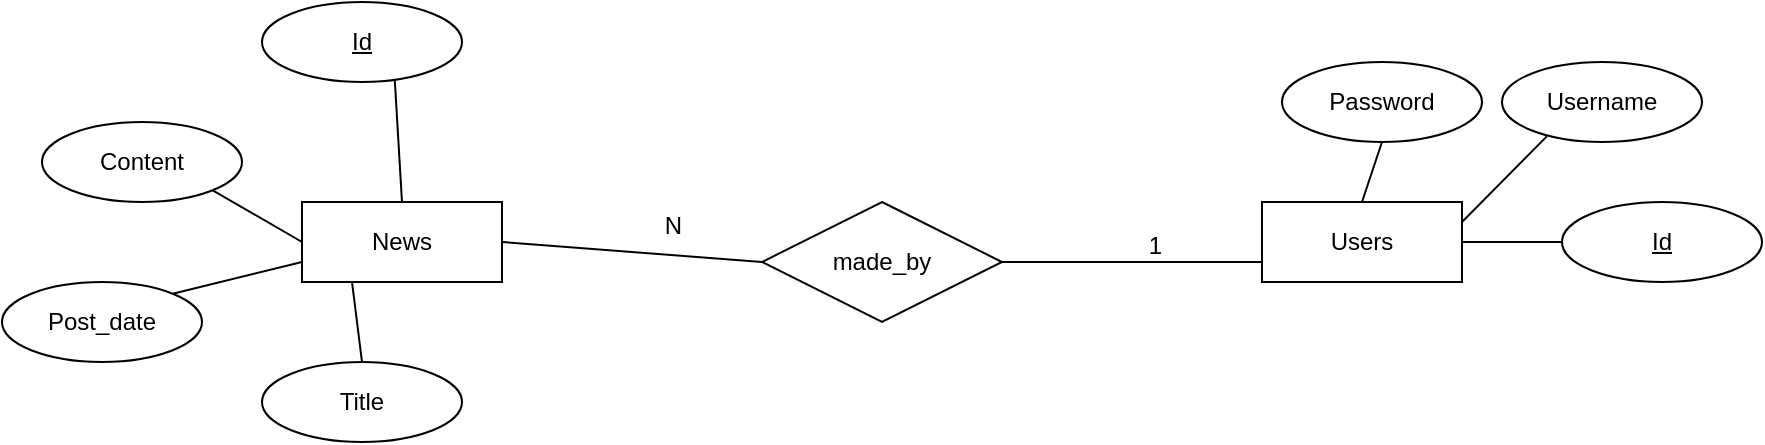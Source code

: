 <mxfile>
    <diagram id="HnzbvxUGTDoVQF216Ndg" name="Post-1">
        <mxGraphModel dx="1922" dy="576" grid="1" gridSize="10" guides="1" tooltips="1" connect="1" arrows="1" fold="1" post="1" postScale="1" postWidth="850" postHeight="1100" math="0" shadow="0">
            <root>
                <mxCell id="0"/>
                <mxCell id="1" parent="0"/>
                <mxCell id="3" value="News" style="whiteSpace=wrap;html=1;align=center;" vertex="1" parent="1">
                    <mxGeometry x="60" y="160" width="100" height="40" as="geometry"/>
                </mxCell>
                <mxCell id="4" value="Users" style="whiteSpace=wrap;html=1;align=center;" vertex="1" parent="1">
                    <mxGeometry x="540" y="160" width="100" height="40" as="geometry"/>
                </mxCell>
                <mxCell id="5" value="made_by" style="shape=rhombus;perimeter=rhombusPerimeter;whiteSpace=wrap;html=1;align=center;" vertex="1" parent="1">
                    <mxGeometry x="290" y="160" width="120" height="60" as="geometry"/>
                </mxCell>
                <mxCell id="7" value="" style="endArrow=none;html=1;rounded=0;exitX=1;exitY=0.5;exitDx=0;exitDy=0;entryX=0;entryY=0.5;entryDx=0;entryDy=0;" edge="1" parent="1" source="3" target="5">
                    <mxGeometry relative="1" as="geometry">
                        <mxPoint x="280" y="300" as="sourcePoint"/>
                        <mxPoint x="440" y="300" as="targetPoint"/>
                    </mxGeometry>
                </mxCell>
                <mxCell id="8" value="N" style="resizable=0;html=1;align=right;verticalAlign=bottom;" connectable="0" vertex="1" parent="7">
                    <mxGeometry x="1" relative="1" as="geometry">
                        <mxPoint x="-40" y="-10" as="offset"/>
                    </mxGeometry>
                </mxCell>
                <mxCell id="9" value="" style="endArrow=none;html=1;rounded=0;exitX=1;exitY=0.5;exitDx=0;exitDy=0;entryX=0;entryY=0.75;entryDx=0;entryDy=0;" edge="1" parent="1" source="5" target="4">
                    <mxGeometry relative="1" as="geometry">
                        <mxPoint x="410" y="200" as="sourcePoint"/>
                        <mxPoint x="540" y="210" as="targetPoint"/>
                    </mxGeometry>
                </mxCell>
                <mxCell id="10" value="1" style="resizable=0;html=1;align=right;verticalAlign=bottom;" connectable="0" vertex="1" parent="9">
                    <mxGeometry x="1" relative="1" as="geometry">
                        <mxPoint x="-50" as="offset"/>
                    </mxGeometry>
                </mxCell>
                <mxCell id="11" value="Post_date" style="ellipse;whiteSpace=wrap;html=1;align=center;" vertex="1" parent="1">
                    <mxGeometry x="-90" y="200" width="100" height="40" as="geometry"/>
                </mxCell>
                <mxCell id="13" value="Id" style="ellipse;whiteSpace=wrap;html=1;align=center;fontStyle=4" vertex="1" parent="1">
                    <mxGeometry x="690" y="160" width="100" height="40" as="geometry"/>
                </mxCell>
                <mxCell id="14" value="Username" style="ellipse;whiteSpace=wrap;html=1;align=center;" vertex="1" parent="1">
                    <mxGeometry x="660" y="90" width="100" height="40" as="geometry"/>
                </mxCell>
                <mxCell id="15" value="Password" style="ellipse;whiteSpace=wrap;html=1;align=center;" vertex="1" parent="1">
                    <mxGeometry x="550" y="90" width="100" height="40" as="geometry"/>
                </mxCell>
                <mxCell id="16" value="Id" style="ellipse;whiteSpace=wrap;html=1;align=center;fontStyle=4" vertex="1" parent="1">
                    <mxGeometry x="40" y="60" width="100" height="40" as="geometry"/>
                </mxCell>
                <mxCell id="19" value="Content" style="ellipse;whiteSpace=wrap;html=1;align=center;" vertex="1" parent="1">
                    <mxGeometry x="-70" y="120" width="100" height="40" as="geometry"/>
                </mxCell>
                <mxCell id="20" value="Title" style="ellipse;whiteSpace=wrap;html=1;align=center;" vertex="1" parent="1">
                    <mxGeometry x="40" y="240" width="100" height="40" as="geometry"/>
                </mxCell>
                <mxCell id="22" value="" style="endArrow=none;html=1;rounded=0;exitX=0.664;exitY=0.98;exitDx=0;exitDy=0;entryX=0.5;entryY=0;entryDx=0;entryDy=0;exitPerimeter=0;" edge="1" parent="1" source="16" target="3">
                    <mxGeometry relative="1" as="geometry">
                        <mxPoint x="170" y="190" as="sourcePoint"/>
                        <mxPoint x="300" y="200" as="targetPoint"/>
                    </mxGeometry>
                </mxCell>
                <mxCell id="24" value="" style="endArrow=none;html=1;rounded=0;exitX=1;exitY=1;exitDx=0;exitDy=0;entryX=0;entryY=0.5;entryDx=0;entryDy=0;" edge="1" parent="1" source="19" target="3">
                    <mxGeometry relative="1" as="geometry">
                        <mxPoint x="116.4" y="109.2" as="sourcePoint"/>
                        <mxPoint x="120" y="170" as="targetPoint"/>
                    </mxGeometry>
                </mxCell>
                <mxCell id="26" value="" style="endArrow=none;html=1;rounded=0;exitX=1;exitY=0;exitDx=0;exitDy=0;entryX=0;entryY=0.75;entryDx=0;entryDy=0;" edge="1" parent="1" source="11" target="3">
                    <mxGeometry relative="1" as="geometry">
                        <mxPoint x="25.355" y="164.142" as="sourcePoint"/>
                        <mxPoint x="70" y="190" as="targetPoint"/>
                    </mxGeometry>
                </mxCell>
                <mxCell id="27" value="" style="endArrow=none;html=1;rounded=0;exitX=0.5;exitY=0;exitDx=0;exitDy=0;entryX=0.25;entryY=1;entryDx=0;entryDy=0;" edge="1" parent="1" source="20" target="3">
                    <mxGeometry relative="1" as="geometry">
                        <mxPoint x="20" y="220" as="sourcePoint"/>
                        <mxPoint x="70" y="200" as="targetPoint"/>
                    </mxGeometry>
                </mxCell>
                <mxCell id="28" value="" style="endArrow=none;html=1;rounded=0;exitX=0.5;exitY=1;exitDx=0;exitDy=0;entryX=0.5;entryY=0;entryDx=0;entryDy=0;" edge="1" parent="1" source="15" target="4">
                    <mxGeometry relative="1" as="geometry">
                        <mxPoint x="116.4" y="109.2" as="sourcePoint"/>
                        <mxPoint x="120" y="170" as="targetPoint"/>
                    </mxGeometry>
                </mxCell>
                <mxCell id="29" value="" style="endArrow=none;html=1;rounded=0;exitX=0.224;exitY=0.93;exitDx=0;exitDy=0;entryX=1;entryY=0.25;entryDx=0;entryDy=0;exitPerimeter=0;" edge="1" parent="1" source="14" target="4">
                    <mxGeometry relative="1" as="geometry">
                        <mxPoint x="610" y="140" as="sourcePoint"/>
                        <mxPoint x="600" y="170" as="targetPoint"/>
                    </mxGeometry>
                </mxCell>
                <mxCell id="30" value="" style="endArrow=none;html=1;rounded=0;exitX=0;exitY=0.5;exitDx=0;exitDy=0;entryX=1;entryY=0.5;entryDx=0;entryDy=0;" edge="1" parent="1" source="13" target="4">
                    <mxGeometry relative="1" as="geometry">
                        <mxPoint x="692.4" y="137.2" as="sourcePoint"/>
                        <mxPoint x="650" y="180" as="targetPoint"/>
                    </mxGeometry>
                </mxCell>
            </root>
        </mxGraphModel>
    </diagram>
</mxfile>